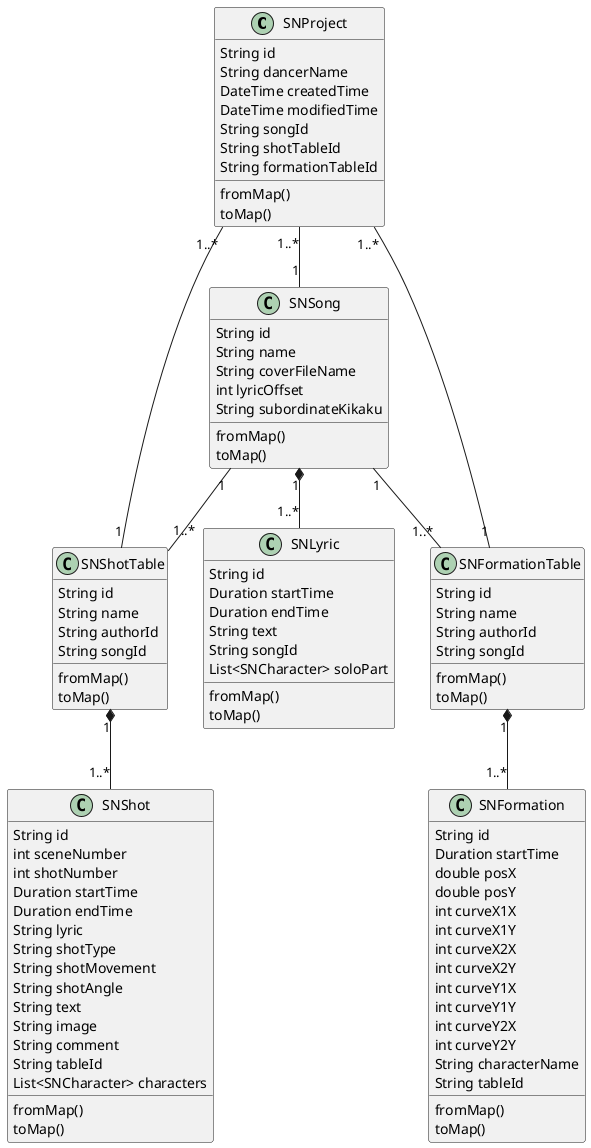 @startuml Class

SNProject "1..*" -- "1" SNSong
SNProject "1..*" -- "1" SNShotTable
SNProject "1..*" -- "1" SNFormationTable
SNSong "1" -- "1..*" SNShotTable
SNSong "1" -- "1..*" SNFormationTable
SNSong "1" *-- "1..*" SNLyric
SNShotTable "1" *-- "1..*" SNShot
SNFormationTable "1" *-- "1..*" SNFormation


class SNProject {
    String id
    String dancerName
    DateTime createdTime
    DateTime modifiedTime
    String songId
    String shotTableId
    String formationTableId
    fromMap()
    toMap()
}

class SNSong {
    String id
    String name
    String coverFileName
    int lyricOffset
    String subordinateKikaku
    fromMap()
    toMap()
}

class SNLyric {
    String id
    Duration startTime
    Duration endTime
    String text
    String songId
    List<SNCharacter> soloPart
    fromMap()
    toMap()
}


class SNShotTable {
  String id
  String name
  String authorId
  String songId
  fromMap()
  toMap()
}


class SNShot {
    String id
    int sceneNumber
    int shotNumber
    Duration startTime
    Duration endTime
    String lyric
    String shotType
    String shotMovement
    String shotAngle
    String text
    String image
    String comment
    String tableId
    List<SNCharacter> characters
    fromMap()
    toMap()
}
class SNFormationTable {
  String id
  String name
  String authorId
  String songId

  fromMap()
  toMap()
}

class SNFormation {
    String id
    Duration startTime
    double posX
    double posY
    int curveX1X
    int curveX1Y
    int curveX2X
    int curveX2Y
    int curveY1X
    int curveY1Y
    int curveY2X
    int curveY2Y
    String characterName
    String tableId
    fromMap()
    toMap()
}

@enduml